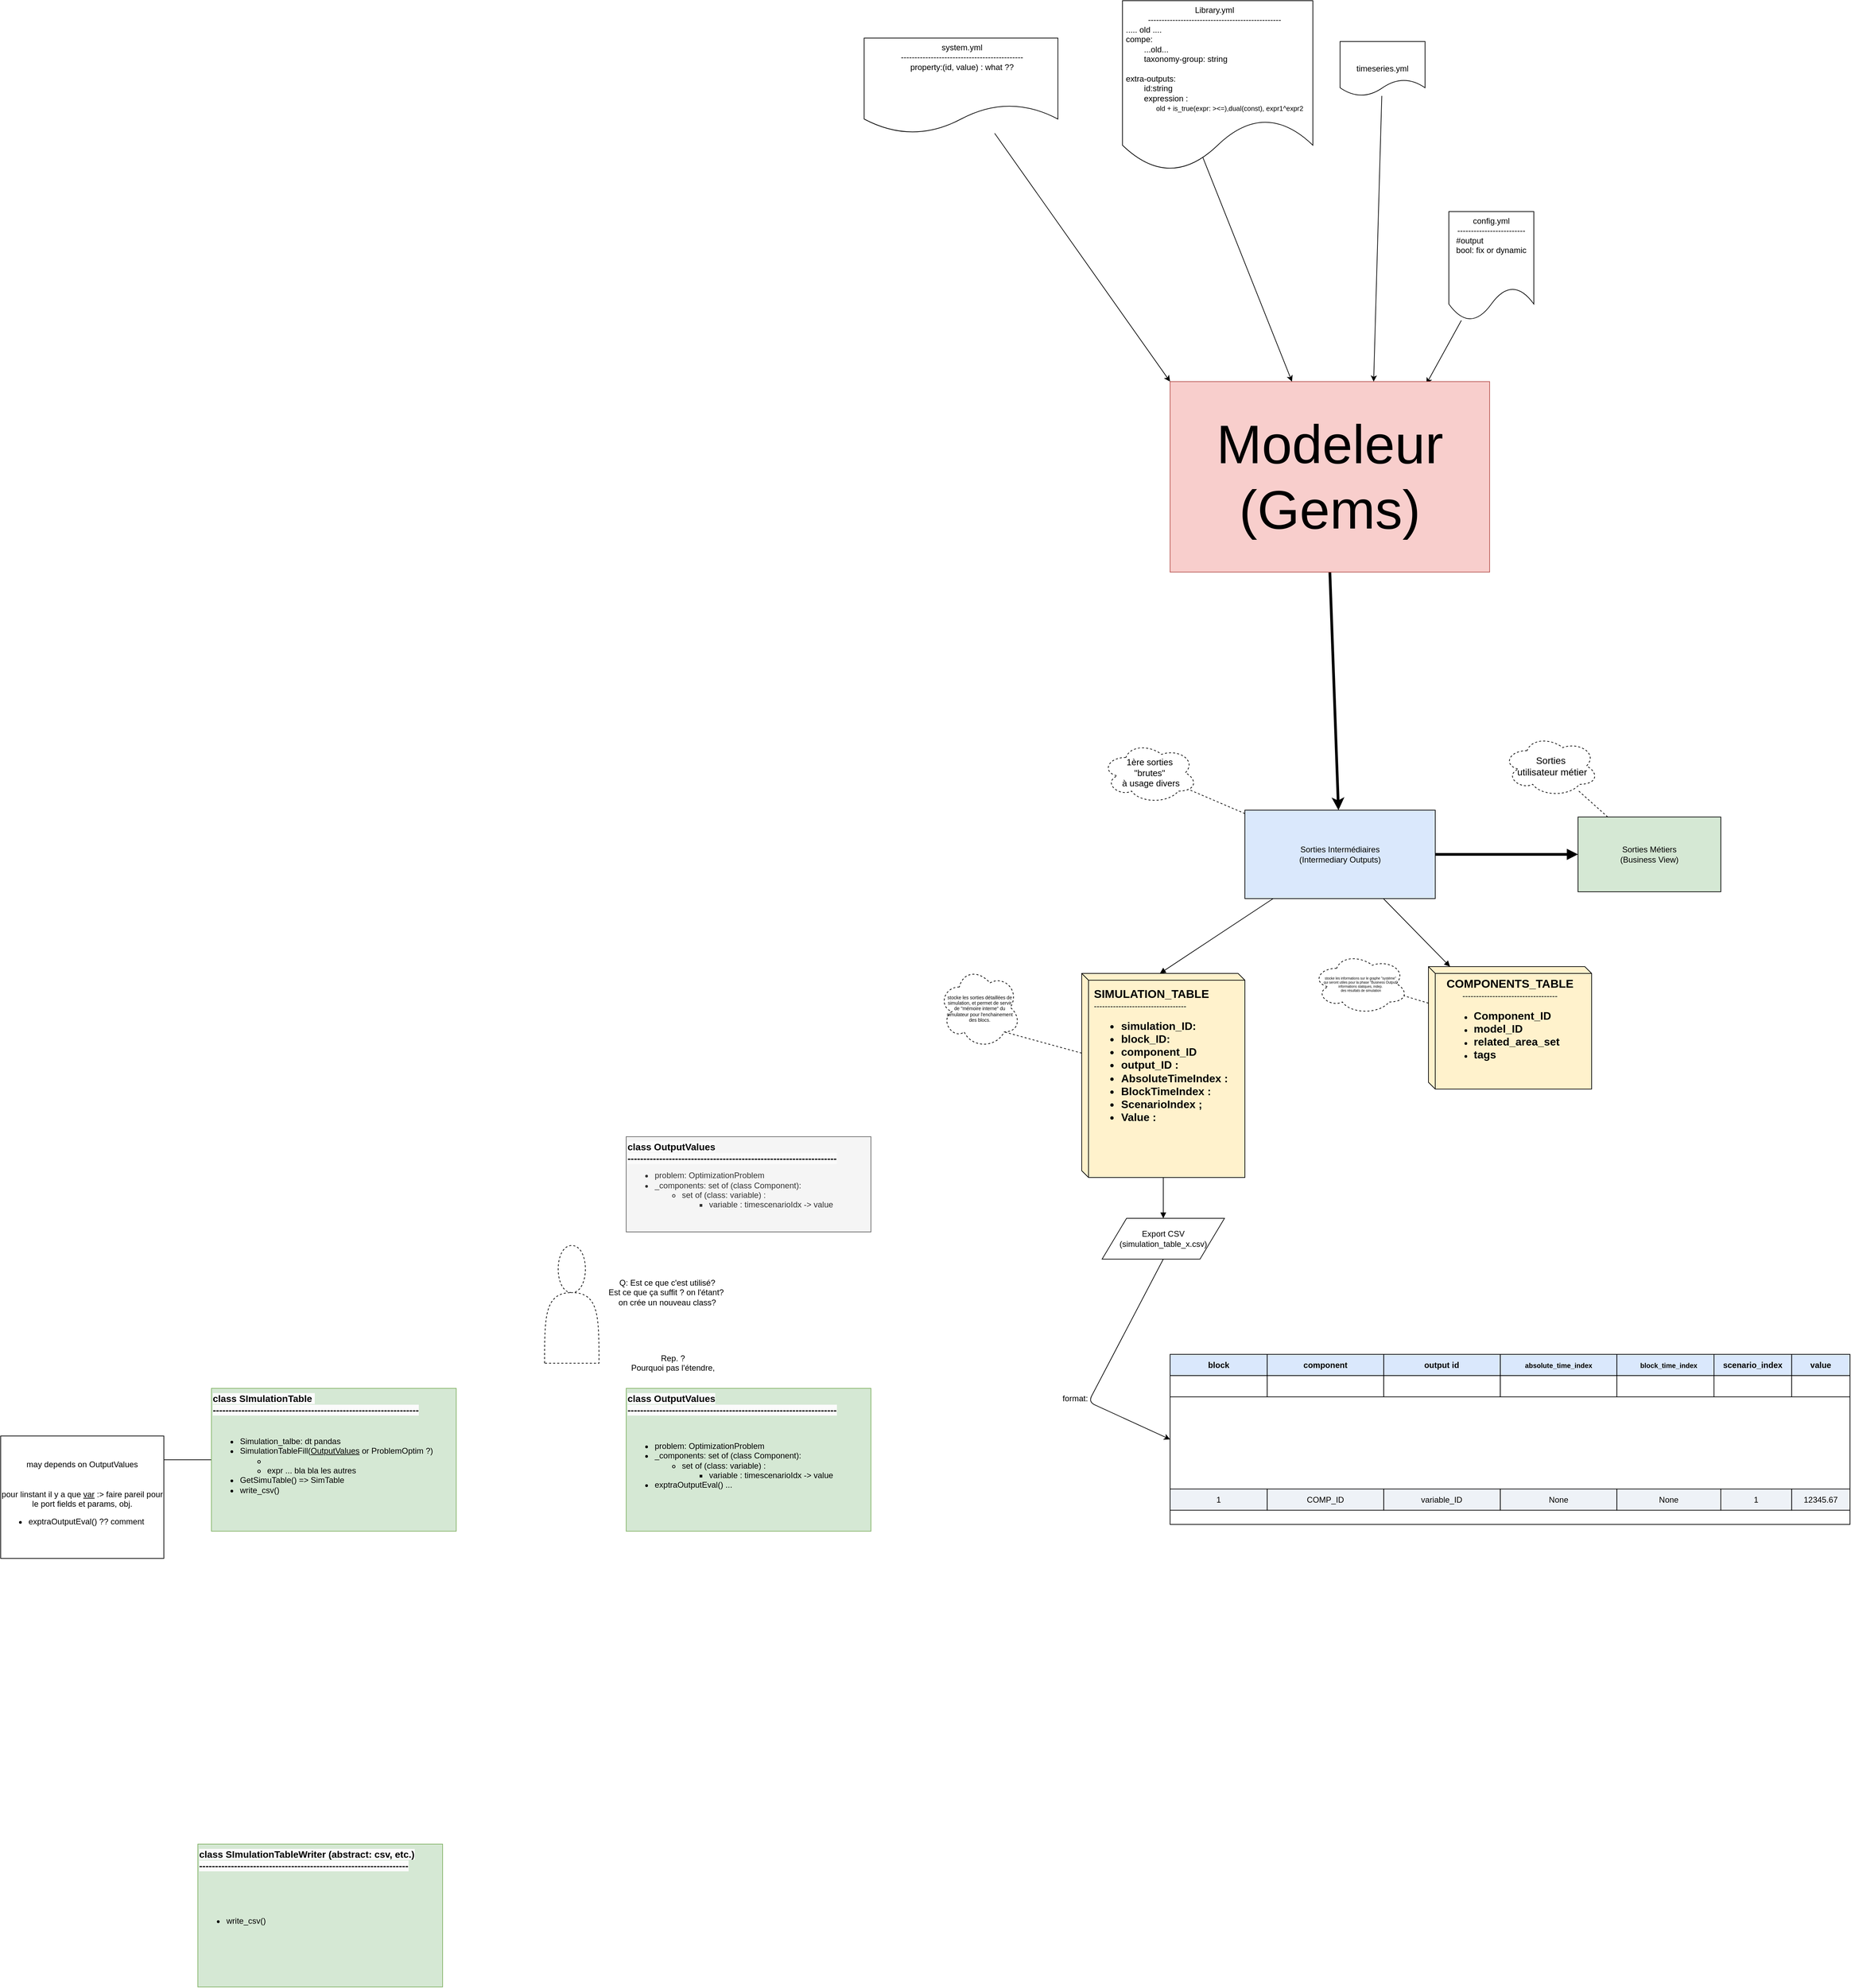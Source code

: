 <mxfile>
    <diagram name="Modeleur - Architecture des sorties" id="modeleur-outputs">
        <mxGraphModel dx="2720" dy="1513" grid="1" gridSize="10" guides="1" tooltips="1" connect="1" arrows="1" fold="1" page="1" pageScale="1" pageWidth="827" pageHeight="1169" math="0" shadow="0">
            <root>
                <mxCell id="0"/>
                <mxCell id="1" parent="0"/>
                <mxCell id="6" value="Sorties Intermédiaires&#xa;(Intermediary Outputs)" style="shape=rectangle;whiteSpace=wrap;html=1;fillColor=#dae8fc;" parent="1" vertex="1">
                    <mxGeometry x="410" y="330" width="280" height="130" as="geometry"/>
                </mxCell>
                <mxCell id="8" value="Sorties Métiers&lt;br&gt;(Business View)" style="shape=rectangle;whiteSpace=wrap;html=1;fillColor=#d5e8d4;" parent="1" vertex="1">
                    <mxGeometry x="900" y="340" width="210" height="110" as="geometry"/>
                </mxCell>
                <mxCell id="9" style="endArrow=block;html=1;entryX=0;entryY=0.5;entryDx=0;entryDy=0;fontStyle=1;strokeColor=default;strokeWidth=4;" parent="1" source="6" target="8" edge="1">
                    <mxGeometry relative="1" as="geometry">
                        <mxPoint x="870" y="395" as="targetPoint"/>
                    </mxGeometry>
                </mxCell>
                <mxCell id="48" style="edgeStyle=none;html=1;entryX=0.802;entryY=0.012;entryDx=0;entryDy=0;fontFamily=Helvetica;fontSize=12;fontColor=default;entryPerimeter=0;" parent="1" source="10" target="35" edge="1">
                    <mxGeometry relative="1" as="geometry"/>
                </mxCell>
                <mxCell id="10" value="config.yml&lt;div&gt;-------------------------&lt;/div&gt;&lt;div style=&quot;text-align: left;&quot;&gt;#output&lt;/div&gt;&lt;div style=&quot;text-align: left;&quot;&gt;bool: fix or dynamic&lt;/div&gt;" style="shape=document;whiteSpace=wrap;html=1;verticalAlign=top;" parent="1" vertex="1">
                    <mxGeometry x="710" y="-550" width="125" height="160" as="geometry"/>
                </mxCell>
                <mxCell id="13" value="&lt;b&gt;&lt;font style=&quot;font-size: 17px;&quot;&gt;COMPONENTS_TABLE&lt;/font&gt;&lt;/b&gt;&lt;div&gt;-----------------------------------&lt;/div&gt;&lt;div&gt;&lt;ul&gt;&lt;li style=&quot;text-align: left;&quot;&gt;&lt;b style=&quot;color: black; background-color: transparent; font-family: Aptos, Aptos_EmbeddedFont, Aptos_MSFontService, Calibri, Helvetica, sans-serif; font-size: 12pt;&quot; data-olk-copy-source=&quot;MessageBody&quot;&gt;Component_ID&lt;/b&gt;&lt;span style=&quot;color: black; background-color: transparent; font-family: Aptos, Aptos_EmbeddedFont, Aptos_MSFontService, Calibri, Helvetica, sans-serif; font-size: 12pt;&quot;&gt;&amp;nbsp;&lt;/span&gt;&lt;/li&gt;&lt;li style=&quot;text-align: left;&quot;&gt;&lt;b style=&quot;color: black; background-color: transparent; font-family: Aptos, Aptos_EmbeddedFont, Aptos_MSFontService, Calibri, Helvetica, sans-serif; font-size: 12pt;&quot;&gt;model_ID&lt;/b&gt;&lt;/li&gt;&lt;li style=&quot;text-align: left;&quot;&gt;&lt;b style=&quot;color: black; background-color: transparent; font-family: Aptos, Aptos_EmbeddedFont, Aptos_MSFontService, Calibri, Helvetica, sans-serif; font-size: 12pt;&quot;&gt;related_area_set&amp;nbsp;&lt;/b&gt;&lt;/li&gt;&lt;li style=&quot;text-align: left;&quot;&gt;&lt;b style=&quot;color: black; background-color: transparent; font-family: Aptos, Aptos_EmbeddedFont, Aptos_MSFontService, Calibri, Helvetica, sans-serif; font-size: 12pt;&quot;&gt;tags&amp;nbsp;&lt;/b&gt;&lt;/li&gt;&lt;/ul&gt;&lt;/div&gt;" style="shape=cube;whiteSpace=wrap;html=1;fillColor=#fff2cc;size=10;verticalAlign=top;spacingTop=9;" parent="1" vertex="1">
                    <mxGeometry x="680" y="560" width="240" height="180" as="geometry"/>
                </mxCell>
                <mxCell id="14" style="endArrow=block;entryX=0;entryY=0;entryDx=115;entryDy=0;entryPerimeter=0;" parent="1" source="6" target="50" edge="1">
                    <mxGeometry relative="1" as="geometry">
                        <mxPoint x="1010" y="556.932" as="targetPoint"/>
                    </mxGeometry>
                </mxCell>
                <mxCell id="15" style="endArrow=block;" parent="1" source="6" target="13" edge="1">
                    <mxGeometry relative="1" as="geometry"/>
                </mxCell>
                <mxCell id="148" style="edgeStyle=none;html=1;exitX=0.5;exitY=1;exitDx=0;exitDy=0;entryX=0;entryY=0.5;entryDx=0;entryDy=0;fontFamily=Helvetica;fontSize=12;fontColor=default;" parent="1" source="16" target="126" edge="1">
                    <mxGeometry relative="1" as="geometry">
                        <Array as="points">
                            <mxPoint x="180" y="1200"/>
                        </Array>
                    </mxGeometry>
                </mxCell>
                <mxCell id="16" value="Export CSV&lt;br&gt;(simulation_table_x.csv)" style="shape=parallelogram;whiteSpace=wrap;html=1;" parent="1" vertex="1">
                    <mxGeometry x="200" y="930" width="180" height="60" as="geometry"/>
                </mxCell>
                <mxCell id="17" style="endArrow=block;" parent="1" source="50" target="16" edge="1">
                    <mxGeometry relative="1" as="geometry">
                        <mxPoint x="446.298" y="650" as="sourcePoint"/>
                    </mxGeometry>
                </mxCell>
                <mxCell id="47" style="edgeStyle=none;html=1;exitX=0.5;exitY=1;exitDx=0;exitDy=0;fontFamily=Helvetica;fontSize=12;fontColor=default;strokeWidth=4;" parent="1" source="35" target="6" edge="1">
                    <mxGeometry relative="1" as="geometry"/>
                </mxCell>
                <mxCell id="35" value="&lt;font style=&quot;font-size: 80px;&quot;&gt;Modeleur (Gems)&lt;/font&gt;" style="shape=rectangle;whiteSpace=wrap;html=1;fillColor=#f8cecc;strokeColor=#b85450;" parent="1" vertex="1">
                    <mxGeometry x="300" y="-300" width="470" height="280" as="geometry"/>
                </mxCell>
                <mxCell id="38" style="edgeStyle=none;html=1;exitX=0.393;exitY=0.84;exitDx=0;exitDy=0;exitPerimeter=0;" parent="1" source="37" target="35" edge="1">
                    <mxGeometry relative="1" as="geometry">
                        <mxPoint x="430" y="-540" as="sourcePoint"/>
                    </mxGeometry>
                </mxCell>
                <mxCell id="37" value="&lt;div style=&quot;text-align: center;&quot;&gt;&lt;span style=&quot;background-color: transparent; color: rgb(0, 0, 0);&quot;&gt;Library.yml&lt;/span&gt;&lt;/div&gt;&lt;div style=&quot;text-align: center;&quot;&gt;-------------------------------------------------&lt;/div&gt;&lt;div&gt;..... old ....&lt;/div&gt;&lt;div&gt;compe:&lt;/div&gt;&lt;div&gt;&lt;span style=&quot;white-space: pre;&quot;&gt;&#x9;&lt;/span&gt;...old...&lt;/div&gt;&lt;div&gt;&lt;span style=&quot;white-space: pre;&quot;&gt;&#x9;&lt;/span&gt;taxonomy-group: string&lt;/div&gt;&lt;div&gt;&lt;br&gt;&lt;/div&gt;&lt;div&gt;extra-outputs:&lt;/div&gt;&lt;div&gt;&lt;span style=&quot;white-space: pre;&quot;&gt;&#x9;&lt;/span&gt;id:string&lt;/div&gt;&lt;div&gt;&lt;span style=&quot;white-space: pre;&quot;&gt;&#x9;&lt;/span&gt;expression :&lt;/div&gt;&lt;div&gt;&lt;font style=&quot;font-size: 10px;&quot;&gt;&lt;span style=&quot;white-space: pre;&quot;&gt;&#x9;&lt;/span&gt;&amp;nbsp;&lt;span style=&quot;white-space: pre;&quot;&gt;&#x9;&lt;/span&gt;old + is_true(expr: &amp;gt;&amp;lt;=),dual(const), expr1^expr2&lt;/font&gt;&lt;/div&gt;&lt;div&gt;&lt;br&gt;&lt;/div&gt;" style="shape=document;whiteSpace=wrap;html=1;align=left;spacing=2;verticalAlign=top;spacingLeft=3;" parent="1" vertex="1">
                    <mxGeometry x="230" y="-860" width="280" height="250" as="geometry"/>
                </mxCell>
                <mxCell id="42" style="edgeStyle=none;html=1;entryX=0.637;entryY=0;entryDx=0;entryDy=0;entryPerimeter=0;" parent="1" source="41" target="35" edge="1">
                    <mxGeometry relative="1" as="geometry"/>
                </mxCell>
                <mxCell id="41" value="timeseries.yml" style="shape=document;whiteSpace=wrap;html=1;" parent="1" vertex="1">
                    <mxGeometry x="550" y="-800" width="125" height="80" as="geometry"/>
                </mxCell>
                <mxCell id="43" value="system.yml&lt;div&gt;---------------------------------------------&lt;/div&gt;&lt;div&gt;property:(id, value) : what ??&lt;/div&gt;" style="shape=document;whiteSpace=wrap;html=1;verticalAlign=top;spacingLeft=3;" parent="1" vertex="1">
                    <mxGeometry x="-150" y="-805" width="285" height="140" as="geometry"/>
                </mxCell>
                <mxCell id="45" style="edgeStyle=none;html=1;entryX=0;entryY=0;entryDx=0;entryDy=0;fontFamily=Helvetica;fontSize=12;fontColor=default;" parent="1" source="43" target="35" edge="1">
                    <mxGeometry relative="1" as="geometry">
                        <mxPoint x="80" y="-470" as="sourcePoint"/>
                    </mxGeometry>
                </mxCell>
                <mxCell id="50" value="&lt;b&gt;&lt;font style=&quot;font-size: 17px;&quot;&gt;SIMULATION_TABLE&lt;/font&gt;&lt;/b&gt;&lt;div&gt;----------------------------------&lt;/div&gt;&lt;div&gt;&lt;ul&gt;&lt;li style=&quot;color: black; scrollbar-color: light-dark(#e2e2e2, #4b4b4b)&lt;br/&gt;&#x9;&#x9;&#x9;&#x9;&#x9;light-dark(#fbfbfb, var(--dark-panel-color)); font-weight: 400; font-size: 12pt;&quot;&gt;&lt;b style=&quot;color: black; background-color: transparent; font-family: Aptos, Aptos_EmbeddedFont, Aptos_MSFontService, Calibri, Helvetica, sans-serif; font-size: 12pt;&quot;&gt;&lt;b style=&quot;scrollbar-color: light-dark(#e2e2e2, #4b4b4b)&lt;br/&gt;&#x9;&#x9;&#x9;&#x9;&#x9;light-dark(#fbfbfb, var(--dark-panel-color));&quot; data-olk-copy-source=&quot;MessageBody&quot;&gt;simulation_ID&lt;/b&gt;:&lt;/b&gt;&lt;/li&gt;&lt;li style=&quot;color: black; scrollbar-color: light-dark(#e2e2e2, #4b4b4b)&lt;br/&gt;&#x9;&#x9;&#x9;&#x9;&#x9;light-dark(#fbfbfb, var(--dark-panel-color)); font-weight: 400; font-size: 12pt;&quot;&gt;&lt;b style=&quot;color: black; background-color: transparent; font-family: Aptos, Aptos_EmbeddedFont, Aptos_MSFontService, Calibri, Helvetica, sans-serif; font-size: 12pt;&quot;&gt;&lt;b style=&quot;scrollbar-color: light-dark(#e2e2e2, #4b4b4b)&lt;br/&gt;&#x9;&#x9;&#x9;&#x9;&#x9;light-dark(#fbfbfb, var(--dark-panel-color));&quot;&gt;block_ID&lt;/b&gt;:&lt;/b&gt;&lt;/li&gt;&lt;li style=&quot;color: black; scrollbar-color: light-dark(#e2e2e2, #4b4b4b)&lt;br/&gt;&#x9;&#x9;&#x9;&#x9;&#x9;light-dark(#fbfbfb, var(--dark-panel-color)); font-weight: 400; font-size: 12pt;&quot;&gt;&lt;b style=&quot;color: black; background-color: transparent; font-family: Aptos, Aptos_EmbeddedFont, Aptos_MSFontService, Calibri, Helvetica, sans-serif; font-size: 12pt;&quot;&gt;&lt;b style=&quot;scrollbar-color: light-dark(#e2e2e2, #4b4b4b)&lt;br/&gt;&#x9;&#x9;&#x9;&#x9;&#x9;light-dark(#fbfbfb, var(--dark-panel-color));&quot;&gt;component_ID&lt;/b&gt;&amp;nbsp;&lt;/b&gt;&lt;/li&gt;&lt;li style=&quot;color: black; scrollbar-color: light-dark(#e2e2e2, #4b4b4b)&lt;br/&gt;&#x9;&#x9;&#x9;&#x9;&#x9;light-dark(#fbfbfb, var(--dark-panel-color)); font-weight: 400; font-size: 12pt;&quot;&gt;&lt;b style=&quot;color: black; background-color: transparent; font-family: Aptos, Aptos_EmbeddedFont, Aptos_MSFontService, Calibri, Helvetica, sans-serif; font-size: 12pt;&quot;&gt;&lt;b style=&quot;scrollbar-color: light-dark(#e2e2e2, #4b4b4b)&lt;br/&gt;&#x9;&#x9;&#x9;&#x9;&#x9;light-dark(#fbfbfb, var(--dark-panel-color));&quot;&gt;output_ID&amp;nbsp;&lt;/b&gt;:&lt;/b&gt;&lt;/li&gt;&lt;li style=&quot;color: black; scrollbar-color: light-dark(#e2e2e2, #4b4b4b)&lt;br/&gt;&#x9;&#x9;&#x9;&#x9;&#x9;light-dark(#fbfbfb, var(--dark-panel-color)); font-weight: 400; font-size: 12pt;&quot;&gt;&lt;b style=&quot;color: black; background-color: transparent; font-family: Aptos, Aptos_EmbeddedFont, Aptos_MSFontService, Calibri, Helvetica, sans-serif; font-size: 12pt;&quot;&gt;&lt;b style=&quot;scrollbar-color: light-dark(#e2e2e2, #4b4b4b)&lt;br/&gt;&#x9;&#x9;&#x9;&#x9;&#x9;light-dark(#fbfbfb, var(--dark-panel-color));&quot;&gt;AbsoluteTimeIndex&amp;nbsp;&lt;/b&gt;:&lt;/b&gt;&lt;/li&gt;&lt;li style=&quot;color: black; scrollbar-color: light-dark(#e2e2e2, #4b4b4b)&lt;br/&gt;&#x9;&#x9;&#x9;&#x9;&#x9;light-dark(#fbfbfb, var(--dark-panel-color)); font-weight: 400; font-size: 12pt;&quot;&gt;&lt;b style=&quot;color: black; background-color: transparent; font-family: Aptos, Aptos_EmbeddedFont, Aptos_MSFontService, Calibri, Helvetica, sans-serif; font-size: 12pt;&quot;&gt;&lt;b style=&quot;scrollbar-color: light-dark(#e2e2e2, #4b4b4b)&lt;br/&gt;&#x9;&#x9;&#x9;&#x9;&#x9;light-dark(#fbfbfb, var(--dark-panel-color));&quot;&gt;BlockTimeIndex&amp;nbsp;&lt;/b&gt;:&amp;nbsp;&lt;/b&gt;&lt;/li&gt;&lt;li style=&quot;color: black; scrollbar-color: light-dark(#e2e2e2, #4b4b4b)&lt;br/&gt;&#x9;&#x9;&#x9;&#x9;&#x9;light-dark(#fbfbfb, var(--dark-panel-color)); font-weight: 400; font-size: 12pt;&quot;&gt;&lt;b style=&quot;color: black; background-color: transparent; font-family: Aptos, Aptos_EmbeddedFont, Aptos_MSFontService, Calibri, Helvetica, sans-serif; font-size: 12pt;&quot;&gt;&lt;b style=&quot;scrollbar-color: light-dark(#e2e2e2, #4b4b4b)&lt;br/&gt;&#x9;&#x9;&#x9;&#x9;&#x9;light-dark(#fbfbfb, var(--dark-panel-color));&quot;&gt;ScenarioIndex&amp;nbsp;&lt;/b&gt;;&lt;/b&gt;&lt;/li&gt;&lt;li style=&quot;color: black; scrollbar-color: light-dark(#e2e2e2, #4b4b4b)&lt;br/&gt;&#x9;&#x9;&#x9;&#x9;&#x9;light-dark(#fbfbfb, var(--dark-panel-color)); font-weight: 400; font-size: 12pt;&quot;&gt;&lt;b style=&quot;color: black; background-color: transparent; font-family: Aptos, Aptos_EmbeddedFont, Aptos_MSFontService, Calibri, Helvetica, sans-serif; font-size: 12pt;&quot;&gt;&lt;b style=&quot;scrollbar-color: light-dark(#e2e2e2, #4b4b4b)&lt;br/&gt;&#x9;&#x9;&#x9;&#x9;&#x9;light-dark(#fbfbfb, var(--dark-panel-color));&quot;&gt;Value&amp;nbsp;&lt;/b&gt;:&lt;/b&gt;&lt;/li&gt;&lt;/ul&gt;&lt;/div&gt;" style="shape=cube;whiteSpace=wrap;html=1;fillColor=#fff2cc;size=10;verticalAlign=top;spacingTop=14;align=left;spacingLeft=16;" parent="1" vertex="1">
                    <mxGeometry x="170" y="570" width="240" height="300" as="geometry"/>
                </mxCell>
                <mxCell id="52" value="&lt;span style=&quot;color: black; font-family: Aptos, Aptos_EmbeddedFont, Aptos_MSFontService, Calibri, Helvetica, sans-serif;&quot; data-olk-copy-source=&quot;MessageBody&quot;&gt;&lt;font style=&quot;line-height: 40%;&quot;&gt;stocke les informations sur le graphe &quot;système&quot;&lt;/font&gt;&lt;/span&gt;&lt;div&gt;&lt;span style=&quot;color: black; font-family: Aptos, Aptos_EmbeddedFont, Aptos_MSFontService, Calibri, Helvetica, sans-serif;&quot; data-olk-copy-source=&quot;MessageBody&quot;&gt;&lt;font style=&quot;line-height: 40%;&quot;&gt;&amp;nbsp;qui seront utiles pour la phase &quot;Business Output&quot;;&lt;/font&gt;&lt;/span&gt;&lt;/div&gt;&lt;div&gt;&lt;span style=&quot;color: black; font-family: Aptos, Aptos_EmbeddedFont, Aptos_MSFontService, Calibri, Helvetica, sans-serif;&quot; data-olk-copy-source=&quot;MessageBody&quot;&gt;&lt;font style=&quot;line-height: 40%;&quot;&gt;&amp;nbsp;informations statiques, indep.&amp;nbsp;&lt;/font&gt;&lt;/span&gt;&lt;/div&gt;&lt;div&gt;&lt;span style=&quot;color: black; font-family: Aptos, Aptos_EmbeddedFont, Aptos_MSFontService, Calibri, Helvetica, sans-serif;&quot; data-olk-copy-source=&quot;MessageBody&quot;&gt;&lt;font style=&quot;line-height: 40%;&quot;&gt;&amp;nbsp;des résultats de simulation&lt;/font&gt;&lt;/span&gt;&lt;/div&gt;" style="ellipse;shape=cloud;whiteSpace=wrap;html=1;shadow=0;dashed=1;strokeColor=default;align=center;verticalAlign=middle;fontFamily=Helvetica;fontSize=5;fontColor=default;fillColor=default;gradientColor=none;" parent="1" vertex="1">
                    <mxGeometry x="510" y="540" width="140" height="90" as="geometry"/>
                </mxCell>
                <mxCell id="57" value="" style="endArrow=none;dashed=1;html=1;fontFamily=Helvetica;fontSize=12;fontColor=default;entryX=0.96;entryY=0.7;entryDx=0;entryDy=0;entryPerimeter=0;" parent="1" source="13" target="52" edge="1">
                    <mxGeometry width="50" height="50" relative="1" as="geometry">
                        <mxPoint x="1710" y="590" as="sourcePoint"/>
                        <mxPoint x="1370" y="510" as="targetPoint"/>
                    </mxGeometry>
                </mxCell>
                <mxCell id="58" value="&lt;span data-olk-copy-source=&quot;MessageBody&quot; style=&quot;color: black; font-family: Aptos, Aptos_EmbeddedFont, Aptos_MSFontService, Calibri, Helvetica, sans-serif;&quot;&gt;&lt;font style=&quot;font-size: 7px;&quot;&gt;stocke les sorties détaillées de simulation, et permet de servir de &quot;mémoire interne&quot; du simulateur pour l&#39;enchainement des blocs.&lt;/font&gt;&lt;/span&gt;" style="ellipse;shape=cloud;whiteSpace=wrap;html=1;shadow=0;dashed=1;strokeColor=default;align=center;verticalAlign=middle;fontFamily=Helvetica;fontSize=5;fontColor=default;fillColor=default;gradientColor=none;spacingLeft=10;spacingRight=10;spacingTop=4;" parent="1" vertex="1">
                    <mxGeometry x="-40" y="560" width="120" height="120" as="geometry"/>
                </mxCell>
                <mxCell id="59" value="" style="endArrow=none;dashed=1;html=1;fontFamily=Helvetica;fontSize=12;fontColor=default;entryX=0.8;entryY=0.8;entryDx=0;entryDy=0;entryPerimeter=0;" parent="1" source="50" target="58" edge="1">
                    <mxGeometry width="50" height="50" relative="1" as="geometry">
                        <mxPoint x="27.26" y="678.5" as="sourcePoint"/>
                        <mxPoint x="20.0" y="644.44" as="targetPoint"/>
                    </mxGeometry>
                </mxCell>
                <mxCell id="62" value="&lt;font style=&quot;font-size: 13px;&quot; face=&quot;Aptos, Aptos_EmbeddedFont, Aptos_MSFontService, Calibri, Helvetica, sans-serif&quot;&gt;1ère sorties&lt;/font&gt;&lt;div&gt;&lt;font style=&quot;font-size: 13px;&quot; face=&quot;Aptos, Aptos_EmbeddedFont, Aptos_MSFontService, Calibri, Helvetica, sans-serif&quot;&gt;&quot;brutes&quot;&lt;/font&gt;&lt;/div&gt;&lt;div&gt;&lt;font style=&quot;font-size: 13px;&quot; face=&quot;Aptos, Aptos_EmbeddedFont, Aptos_MSFontService, Calibri, Helvetica, sans-serif&quot;&gt;&amp;nbsp;à usage divers&lt;/font&gt;&lt;/div&gt;" style="ellipse;shape=cloud;whiteSpace=wrap;html=1;shadow=0;dashed=1;strokeColor=default;align=center;verticalAlign=middle;fontFamily=Helvetica;fontSize=5;fontColor=default;fillColor=default;gradientColor=none;" parent="1" vertex="1">
                    <mxGeometry x="200" y="230" width="140" height="90" as="geometry"/>
                </mxCell>
                <mxCell id="63" value="" style="endArrow=none;dashed=1;html=1;fontFamily=Helvetica;fontSize=12;fontColor=default;" parent="1" source="6" target="62" edge="1">
                    <mxGeometry width="50" height="50" relative="1" as="geometry">
                        <mxPoint x="230" y="397" as="sourcePoint"/>
                        <mxPoint x="270" y="330" as="targetPoint"/>
                    </mxGeometry>
                </mxCell>
                <mxCell id="64" value="&lt;font style=&quot;font-size: 14px;&quot; face=&quot;Aptos, Aptos_EmbeddedFont, Aptos_MSFontService, Calibri, Helvetica, sans-serif&quot;&gt;Sorties&lt;/font&gt;&lt;div&gt;&lt;font style=&quot;font-size: 14px;&quot; face=&quot;Aptos, Aptos_EmbeddedFont, Aptos_MSFontService, Calibri, Helvetica, sans-serif&quot;&gt;&amp;nbsp;utilisateur métier&lt;/font&gt;&lt;/div&gt;" style="ellipse;shape=cloud;whiteSpace=wrap;html=1;shadow=0;dashed=1;strokeColor=default;align=center;verticalAlign=middle;fontFamily=Helvetica;fontSize=8;fontColor=default;fillColor=default;gradientColor=none;" parent="1" vertex="1">
                    <mxGeometry x="790" y="220" width="140" height="90" as="geometry"/>
                </mxCell>
                <mxCell id="65" value="" style="endArrow=none;dashed=1;html=1;fontFamily=Helvetica;fontSize=12;fontColor=default;" parent="1" source="8" target="64" edge="1">
                    <mxGeometry width="50" height="50" relative="1" as="geometry">
                        <mxPoint x="942" y="305" as="sourcePoint"/>
                        <mxPoint x="860" y="270" as="targetPoint"/>
                    </mxGeometry>
                </mxCell>
                <mxCell id="112" value="&lt;div&gt;&lt;font face=&quot;Droid Sans Mono, monospace, monospace&quot; color=&quot;#cccccc&quot;&gt;&lt;span style=&quot;font-size: 14px; white-space: pre; background-color: rgb(31, 31, 31);&quot;&gt;&lt;br&gt;&lt;/span&gt;&lt;/font&gt;&lt;/div&gt;&lt;ul&gt;&lt;li&gt;problem: OptimizationProblem&lt;/li&gt;&lt;li&gt;_components: set of (class Component):&lt;/li&gt;&lt;ul&gt;&lt;li&gt;set of (class: variable) :&lt;/li&gt;&lt;ul&gt;&lt;li&gt;variable : timescenarioIdx -&amp;gt; value&lt;/li&gt;&lt;/ul&gt;&lt;/ul&gt;&lt;/ul&gt;" style="rounded=0;whiteSpace=wrap;html=1;strokeColor=#666666;strokeWidth=1;fillColor=#f5f5f5;align=left;fontColor=#333333;" parent="1" vertex="1">
                    <mxGeometry x="-500" y="810" width="360" height="140" as="geometry"/>
                </mxCell>
                <mxCell id="122" value="&lt;span style=&quot;color: rgb(0, 0, 0); font-family: Helvetica; font-size: 14px; font-style: normal; font-variant-ligatures: normal; font-variant-caps: normal; font-weight: 700; letter-spacing: normal; orphans: 2; text-align: center; text-indent: 0px; text-transform: none; widows: 2; word-spacing: 0px; -webkit-text-stroke-width: 0px; white-space: normal; background-color: rgb(251, 251, 251); text-decoration-thickness: initial; text-decoration-style: initial; text-decoration-color: initial; display: inline !important; float: none;&quot;&gt;class OutputValues&lt;/span&gt;&lt;div&gt;&lt;span style=&quot;color: rgb(0, 0, 0); font-family: Helvetica; font-size: 14px; font-style: normal; font-variant-ligatures: normal; font-variant-caps: normal; font-weight: 700; letter-spacing: normal; orphans: 2; text-align: center; text-indent: 0px; text-transform: none; widows: 2; word-spacing: 0px; -webkit-text-stroke-width: 0px; white-space: normal; background-color: rgb(251, 251, 251); text-decoration-thickness: initial; text-decoration-style: initial; text-decoration-color: initial; display: inline !important; float: none;&quot;&gt;------------------------------------------------------------------&lt;/span&gt;&lt;/div&gt;" style="text;whiteSpace=wrap;html=1;fontFamily=Helvetica;fontSize=12;fontColor=default;" parent="112" vertex="1">
                    <mxGeometry width="328.605" height="37.33" as="geometry"/>
                </mxCell>
                <mxCell id="126" value="" style="rounded=0;whiteSpace=wrap;html=1;strokeColor=#000000;strokeWidth=1;fillColor=#ffffff;" parent="1" vertex="1">
                    <mxGeometry x="300" y="1130" width="1000" height="250" as="geometry"/>
                </mxCell>
                <mxCell id="127" value="block" style="rounded=0;whiteSpace=wrap;html=1;strokeColor=#000000;strokeWidth=1;fillColor=#dae8fc;fontStyle=1;align=center;verticalAlign=middle;" parent="126" vertex="1">
                    <mxGeometry width="142.857" height="31.25" as="geometry"/>
                </mxCell>
                <mxCell id="128" value="component" style="rounded=0;whiteSpace=wrap;html=1;strokeColor=#000000;strokeWidth=1;fillColor=#dae8fc;fontStyle=1;align=center;verticalAlign=middle;" parent="126" vertex="1">
                    <mxGeometry x="142.857" width="171.429" height="31.25" as="geometry"/>
                </mxCell>
                <mxCell id="129" value="output id" style="rounded=0;whiteSpace=wrap;html=1;strokeColor=#000000;strokeWidth=1;fillColor=#dae8fc;fontStyle=1;align=center;verticalAlign=middle;" parent="126" vertex="1">
                    <mxGeometry x="314.286" width="171.429" height="31.25" as="geometry"/>
                </mxCell>
                <mxCell id="130" value="absolute_time_index" style="rounded=0;whiteSpace=wrap;html=1;strokeColor=#000000;strokeWidth=1;fillColor=#dae8fc;fontStyle=1;align=center;verticalAlign=middle;fontSize=10;" parent="126" vertex="1">
                    <mxGeometry x="485.714" width="171.429" height="31.25" as="geometry"/>
                </mxCell>
                <mxCell id="131" value="block_time_index" style="rounded=0;whiteSpace=wrap;html=1;strokeColor=#000000;strokeWidth=1;fillColor=#dae8fc;fontStyle=1;align=center;verticalAlign=middle;fontSize=10;" parent="126" vertex="1">
                    <mxGeometry x="657.14" width="152.86" height="31.25" as="geometry"/>
                </mxCell>
                <mxCell id="132" value="scenario_index" style="rounded=0;whiteSpace=wrap;html=1;strokeColor=#000000;strokeWidth=1;fillColor=#dae8fc;fontStyle=1;align=center;verticalAlign=middle;" parent="126" vertex="1">
                    <mxGeometry x="800" width="114.29" height="31.25" as="geometry"/>
                </mxCell>
                <mxCell id="133" value="value" style="rounded=0;whiteSpace=wrap;html=1;strokeColor=#000000;strokeWidth=1;fillColor=#dae8fc;fontStyle=1;align=center;verticalAlign=middle;" parent="126" vertex="1">
                    <mxGeometry x="914.286" width="85.714" height="31.25" as="geometry"/>
                </mxCell>
                <mxCell id="134" value="" style="rounded=0;whiteSpace=wrap;html=1;strokeColor=#000000;strokeWidth=1;fillColor=#ffffff;" parent="126" vertex="1">
                    <mxGeometry y="31.25" width="142.857" height="31.25" as="geometry"/>
                </mxCell>
                <mxCell id="135" value="" style="rounded=0;whiteSpace=wrap;html=1;strokeColor=#000000;strokeWidth=1;fillColor=#ffffff;" parent="126" vertex="1">
                    <mxGeometry x="142.857" y="31.25" width="171.429" height="31.25" as="geometry"/>
                </mxCell>
                <mxCell id="136" value="" style="rounded=0;whiteSpace=wrap;html=1;strokeColor=#000000;strokeWidth=1;fillColor=#ffffff;" parent="126" vertex="1">
                    <mxGeometry x="314.286" y="31.25" width="171.429" height="31.25" as="geometry"/>
                </mxCell>
                <mxCell id="137" value="" style="rounded=0;whiteSpace=wrap;html=1;strokeColor=#000000;strokeWidth=1;fillColor=#ffffff;" parent="126" vertex="1">
                    <mxGeometry x="485.714" y="31.25" width="171.429" height="31.25" as="geometry"/>
                </mxCell>
                <mxCell id="138" value="" style="rounded=0;whiteSpace=wrap;html=1;strokeColor=#000000;strokeWidth=1;fillColor=#ffffff;" parent="126" vertex="1">
                    <mxGeometry x="657.14" y="31.25" width="142.86" height="31.25" as="geometry"/>
                </mxCell>
                <mxCell id="139" value="" style="rounded=0;whiteSpace=wrap;html=1;strokeColor=#000000;strokeWidth=1;fillColor=#ffffff;" parent="126" vertex="1">
                    <mxGeometry x="800" y="31.25" width="114.29" height="31.25" as="geometry"/>
                </mxCell>
                <mxCell id="140" value="" style="rounded=0;whiteSpace=wrap;html=1;strokeColor=#000000;strokeWidth=1;fillColor=#ffffff;" parent="126" vertex="1">
                    <mxGeometry x="914.286" y="31.25" width="85.714" height="31.25" as="geometry"/>
                </mxCell>
                <mxCell id="141" value="1" style="rounded=0;whiteSpace=wrap;html=1;strokeColor=#000000;strokeWidth=1;fillColor=#eef2f7;align=center;verticalAlign=middle;" parent="126" vertex="1">
                    <mxGeometry y="197.917" width="142.857" height="31.25" as="geometry"/>
                </mxCell>
                <mxCell id="142" value="COMP_ID" style="rounded=0;whiteSpace=wrap;html=1;strokeColor=#000000;strokeWidth=1;fillColor=#eef2f7;align=center;verticalAlign=middle;" parent="126" vertex="1">
                    <mxGeometry x="142.857" y="197.917" width="171.429" height="31.25" as="geometry"/>
                </mxCell>
                <mxCell id="143" value="variable_ID" style="rounded=0;whiteSpace=wrap;html=1;strokeColor=#000000;strokeWidth=1;fillColor=#eef2f7;align=center;verticalAlign=middle;" parent="126" vertex="1">
                    <mxGeometry x="314.286" y="197.917" width="171.429" height="31.25" as="geometry"/>
                </mxCell>
                <mxCell id="144" value="None" style="rounded=0;whiteSpace=wrap;html=1;strokeColor=#000000;strokeWidth=1;fillColor=#eef2f7;align=center;verticalAlign=middle;" parent="126" vertex="1">
                    <mxGeometry x="485.714" y="197.917" width="171.429" height="31.25" as="geometry"/>
                </mxCell>
                <mxCell id="145" value="None" style="rounded=0;whiteSpace=wrap;html=1;strokeColor=#000000;strokeWidth=1;fillColor=#eef2f7;align=center;verticalAlign=middle;" parent="126" vertex="1">
                    <mxGeometry x="657.14" y="197.92" width="152.86" height="31.25" as="geometry"/>
                </mxCell>
                <mxCell id="146" value="1" style="rounded=0;whiteSpace=wrap;html=1;strokeColor=#000000;strokeWidth=1;fillColor=#eef2f7;align=center;verticalAlign=middle;" parent="126" vertex="1">
                    <mxGeometry x="810" y="197.92" width="104.29" height="31.25" as="geometry"/>
                </mxCell>
                <mxCell id="147" value="12345.67" style="rounded=0;whiteSpace=wrap;html=1;strokeColor=#000000;strokeWidth=1;fillColor=#eef2f7;align=center;verticalAlign=middle;" parent="126" vertex="1">
                    <mxGeometry x="914.286" y="197.917" width="85.714" height="31.25" as="geometry"/>
                </mxCell>
                <mxCell id="149" value="format:" style="text;html=1;align=center;verticalAlign=middle;resizable=0;points=[];autosize=1;strokeColor=none;fillColor=none;fontFamily=Helvetica;fontSize=12;fontColor=default;" parent="1" vertex="1">
                    <mxGeometry x="130" y="1180" width="60" height="30" as="geometry"/>
                </mxCell>
                <mxCell id="150" value="" style="shape=actor;whiteSpace=wrap;html=1;shadow=0;dashed=1;strokeColor=default;align=center;verticalAlign=middle;fontFamily=Helvetica;fontSize=12;fontColor=default;fillColor=default;gradientColor=none;" parent="1" vertex="1">
                    <mxGeometry x="-620" y="970" width="80" height="173" as="geometry"/>
                </mxCell>
                <mxCell id="151" value="Q: Est ce que c&#39;est utilisé?&lt;div&gt;Est ce que ça suffit ? on l&#39;étant?&amp;nbsp;&lt;div&gt;on crée un nouveau class?&lt;/div&gt;&lt;/div&gt;" style="text;html=1;align=center;verticalAlign=middle;resizable=0;points=[];autosize=1;strokeColor=none;fillColor=none;fontFamily=Helvetica;fontSize=12;fontColor=default;" parent="1" vertex="1">
                    <mxGeometry x="-540" y="1009" width="200" height="60" as="geometry"/>
                </mxCell>
                <mxCell id="152" value="Rep. ?&amp;nbsp;&lt;br&gt;Pourquoi pas l&#39;étendre,&amp;nbsp;&lt;div&gt;&lt;br/&gt;&lt;/div&gt;" style="text;html=1;align=center;verticalAlign=middle;resizable=0;points=[];autosize=1;strokeColor=none;fillColor=none;fontFamily=Helvetica;fontSize=12;fontColor=default;" parent="1" vertex="1">
                    <mxGeometry x="-505" y="1120" width="150" height="60" as="geometry"/>
                </mxCell>
                <mxCell id="153" value="&lt;div&gt;&lt;font face=&quot;Droid Sans Mono, monospace, monospace&quot; color=&quot;#cccccc&quot;&gt;&lt;span style=&quot;font-size: 14px; white-space: pre; background-color: rgb(31, 31, 31);&quot;&gt;&lt;br&gt;&lt;/span&gt;&lt;/font&gt;&lt;/div&gt;&lt;ul&gt;&lt;li&gt;problem: OptimizationProblem&lt;/li&gt;&lt;li&gt;_components: set of (class Component):&lt;/li&gt;&lt;ul&gt;&lt;li&gt;set of (class: variable) :&lt;/li&gt;&lt;ul&gt;&lt;li&gt;variable : timescenarioIdx -&amp;gt; value&lt;/li&gt;&lt;/ul&gt;&lt;/ul&gt;&lt;li&gt;&lt;span style=&quot;background-color: transparent;&quot;&gt;exptraOutputEval() ...&lt;/span&gt;&lt;/li&gt;&lt;/ul&gt;" style="rounded=0;whiteSpace=wrap;html=1;strokeColor=#82b366;strokeWidth=1;fillColor=#d5e8d4;align=left;" parent="1" vertex="1">
                    <mxGeometry x="-500" y="1180" width="360" height="210" as="geometry"/>
                </mxCell>
                <mxCell id="154" value="&lt;span style=&quot;color: rgb(0, 0, 0); font-family: Helvetica; font-size: 14px; font-style: normal; font-variant-ligatures: normal; font-variant-caps: normal; font-weight: 700; letter-spacing: normal; orphans: 2; text-align: center; text-indent: 0px; text-transform: none; widows: 2; word-spacing: 0px; -webkit-text-stroke-width: 0px; white-space: normal; background-color: rgb(251, 251, 251); text-decoration-thickness: initial; text-decoration-style: initial; text-decoration-color: initial; display: inline !important; float: none;&quot;&gt;class OutputValues&lt;/span&gt;&lt;div&gt;&lt;span style=&quot;color: rgb(0, 0, 0); font-family: Helvetica; font-size: 14px; font-style: normal; font-variant-ligatures: normal; font-variant-caps: normal; font-weight: 700; letter-spacing: normal; orphans: 2; text-align: center; text-indent: 0px; text-transform: none; widows: 2; word-spacing: 0px; -webkit-text-stroke-width: 0px; white-space: normal; background-color: rgb(251, 251, 251); text-decoration-thickness: initial; text-decoration-style: initial; text-decoration-color: initial; display: inline !important; float: none;&quot;&gt;------------------------------------------------------------------&lt;/span&gt;&lt;/div&gt;" style="text;whiteSpace=wrap;html=1;fontFamily=Helvetica;fontSize=12;fontColor=default;" parent="153" vertex="1">
                    <mxGeometry width="328.605" height="55.995" as="geometry"/>
                </mxCell>
                <mxCell id="160" style="edgeStyle=none;html=1;" parent="1" source="156" edge="1">
                    <mxGeometry relative="1" as="geometry">
                        <mxPoint x="-1190" y="1285" as="targetPoint"/>
                    </mxGeometry>
                </mxCell>
                <mxCell id="156" value="&lt;div&gt;&lt;font face=&quot;Droid Sans Mono, monospace, monospace&quot; color=&quot;#cccccc&quot;&gt;&lt;span style=&quot;font-size: 14px; white-space: pre; background-color: rgb(31, 31, 31);&quot;&gt;&lt;br&gt;&lt;/span&gt;&lt;/font&gt;&lt;/div&gt;&lt;ul&gt;&lt;li&gt;&lt;span style=&quot;background-color: transparent;&quot;&gt;Simulation_talbe: dt pandas&lt;/span&gt;&lt;br&gt;&lt;/li&gt;&lt;li&gt;SimulationTableFill(&lt;u&gt;OutputValues&lt;/u&gt; or ProblemOptim ?)&amp;nbsp;&lt;/li&gt;&lt;ul&gt;&lt;li&gt;&lt;br&gt;&lt;/li&gt;&lt;li&gt;expr ... bla bla les autres&lt;/li&gt;&lt;/ul&gt;&lt;li&gt;GetSimuTable() =&amp;gt; SimTable&lt;/li&gt;&lt;li&gt;write_csv()&amp;nbsp;&lt;/li&gt;&lt;/ul&gt;" style="rounded=0;whiteSpace=wrap;html=1;strokeColor=#82b366;strokeWidth=1;fillColor=#d5e8d4;align=left;" parent="1" vertex="1">
                    <mxGeometry x="-1110" y="1180" width="360" height="210" as="geometry"/>
                </mxCell>
                <mxCell id="157" value="&lt;span style=&quot;color: rgb(0, 0, 0); font-family: Helvetica; font-size: 14px; font-style: normal; font-variant-ligatures: normal; font-variant-caps: normal; font-weight: 700; letter-spacing: normal; orphans: 2; text-align: center; text-indent: 0px; text-transform: none; widows: 2; word-spacing: 0px; -webkit-text-stroke-width: 0px; white-space: normal; background-color: rgb(251, 251, 251); text-decoration-thickness: initial; text-decoration-style: initial; text-decoration-color: initial; float: none; display: inline !important;&quot;&gt;class SImulationTable&amp;nbsp;&lt;/span&gt;&lt;div&gt;&lt;span style=&quot;color: rgb(0, 0, 0); font-family: Helvetica; font-size: 14px; font-style: normal; font-variant-ligatures: normal; font-variant-caps: normal; font-weight: 700; letter-spacing: normal; orphans: 2; text-align: center; text-indent: 0px; text-transform: none; widows: 2; word-spacing: 0px; -webkit-text-stroke-width: 0px; white-space: normal; background-color: rgb(251, 251, 251); text-decoration-thickness: initial; text-decoration-style: initial; text-decoration-color: initial; float: none; display: inline !important;&quot;&gt;-----------------------------------------------------------------&lt;/span&gt;&lt;/div&gt;" style="text;whiteSpace=wrap;html=1;fontFamily=Helvetica;fontSize=12;fontColor=default;" parent="156" vertex="1">
                    <mxGeometry width="328.605" height="55.995" as="geometry"/>
                </mxCell>
                <mxCell id="158" value="&lt;div&gt;&lt;br&gt;&lt;/div&gt;&lt;ul&gt;&lt;li&gt;write_csv()&amp;nbsp;&lt;/li&gt;&lt;/ul&gt;" style="rounded=0;whiteSpace=wrap;html=1;strokeColor=#82b366;strokeWidth=1;fillColor=#d5e8d4;align=left;" parent="1" vertex="1">
                    <mxGeometry x="-1130" y="1850" width="360" height="210" as="geometry"/>
                </mxCell>
                <mxCell id="159" value="&lt;span style=&quot;color: rgb(0, 0, 0); font-family: Helvetica; font-size: 14px; font-style: normal; font-variant-ligatures: normal; font-variant-caps: normal; font-weight: 700; letter-spacing: normal; orphans: 2; text-align: center; text-indent: 0px; text-transform: none; widows: 2; word-spacing: 0px; -webkit-text-stroke-width: 0px; white-space: normal; background-color: rgb(251, 251, 251); text-decoration-thickness: initial; text-decoration-style: initial; text-decoration-color: initial; display: inline !important; float: none;&quot;&gt;class SImulationTableWriter (abstract: csv, etc.)&lt;/span&gt;&lt;div&gt;&lt;span style=&quot;color: rgb(0, 0, 0); font-family: Helvetica; font-size: 14px; font-style: normal; font-variant-ligatures: normal; font-variant-caps: normal; font-weight: 700; letter-spacing: normal; orphans: 2; text-align: center; text-indent: 0px; text-transform: none; widows: 2; word-spacing: 0px; -webkit-text-stroke-width: 0px; white-space: normal; background-color: rgb(251, 251, 251); text-decoration-thickness: initial; text-decoration-style: initial; text-decoration-color: initial; display: inline !important; float: none;&quot;&gt;------------------------------------------------------------------&lt;/span&gt;&lt;/div&gt;" style="text;whiteSpace=wrap;html=1;fontFamily=Helvetica;fontSize=12;fontColor=default;" parent="158" vertex="1">
                    <mxGeometry width="328.605" height="55.995" as="geometry"/>
                </mxCell>
                <mxCell id="161" value="may depends on OutputValues&lt;div&gt;&lt;br&gt;&lt;/div&gt;&lt;div&gt;&lt;br&gt;&lt;/div&gt;&lt;div&gt;pour linstant il y a que &lt;u&gt;var&lt;/u&gt; :&amp;gt; faire pareil pour le port fields et params, obj.&lt;/div&gt;&lt;div&gt;&lt;ul style=&quot;color: rgb(0, 0, 0); scrollbar-color: light-dark(#e2e2e2, #4b4b4b)&lt;br/&gt;&#x9;&#x9;&#x9;&#x9;&#x9;light-dark(#fbfbfb, var(--dark-panel-color)); text-align: left;&quot;&gt;&lt;li style=&quot;scrollbar-color: light-dark(#e2e2e2, #4b4b4b)&lt;br/&gt;&#x9;&#x9;&#x9;&#x9;&#x9;light-dark(#fbfbfb, var(--dark-panel-color));&quot;&gt;exptraOutputEval() ?? comment&lt;/li&gt;&lt;/ul&gt;&lt;/div&gt;" style="whiteSpace=wrap;html=1;" parent="1" vertex="1">
                    <mxGeometry x="-1420" y="1250" width="240" height="180" as="geometry"/>
                </mxCell>
            </root>
        </mxGraphModel>
    </diagram>
</mxfile>